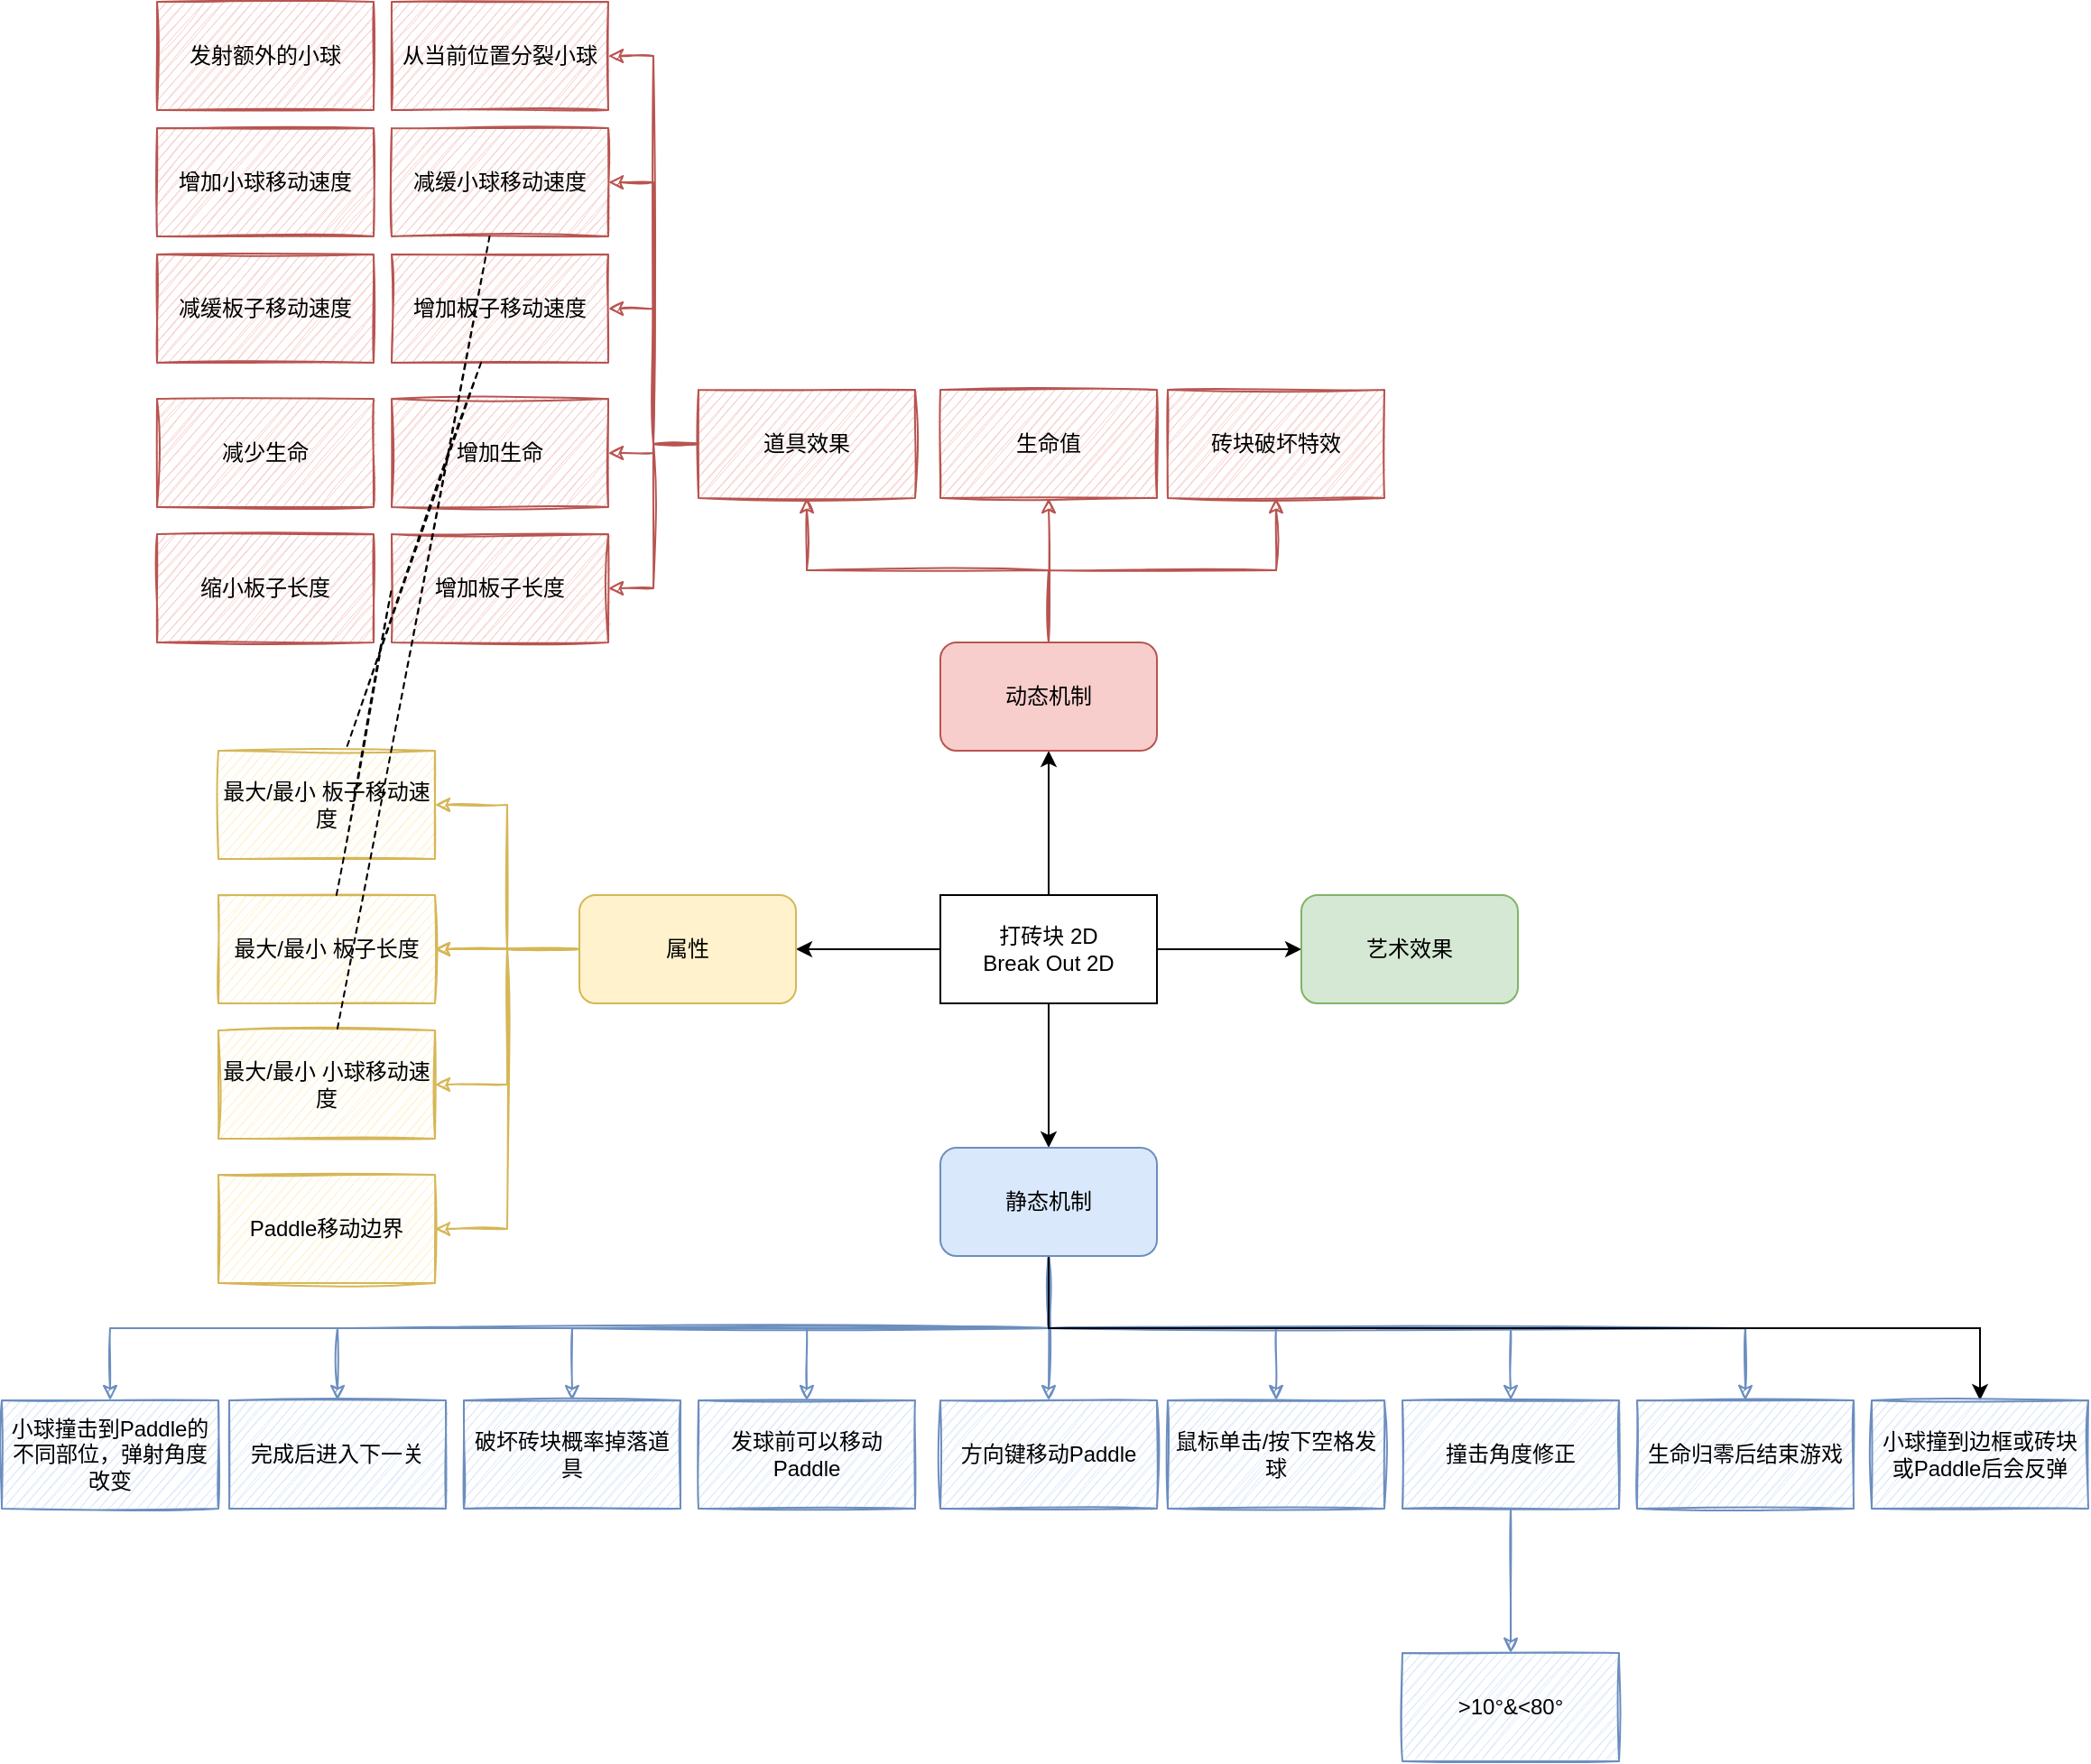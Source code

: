 <mxfile version="15.8.3" type="github" pages="2">
  <diagram id="j4yADAcBJTlE0MgHbFQH" name="Game Design">
    <mxGraphModel dx="2545" dy="927" grid="1" gridSize="10" guides="1" tooltips="1" connect="1" arrows="1" fold="1" page="1" pageScale="1" pageWidth="827" pageHeight="1169" math="0" shadow="0">
      <root>
        <mxCell id="0" />
        <mxCell id="1" parent="0" />
        <mxCell id="lZPO9G5ehcdFBOwL09j4-3" value="" style="edgeStyle=orthogonalEdgeStyle;rounded=0;orthogonalLoop=1;jettySize=auto;html=1;" parent="1" source="lZPO9G5ehcdFBOwL09j4-1" target="lZPO9G5ehcdFBOwL09j4-2" edge="1">
          <mxGeometry relative="1" as="geometry" />
        </mxCell>
        <mxCell id="lZPO9G5ehcdFBOwL09j4-5" value="" style="edgeStyle=orthogonalEdgeStyle;rounded=0;orthogonalLoop=1;jettySize=auto;html=1;" parent="1" source="lZPO9G5ehcdFBOwL09j4-1" target="lZPO9G5ehcdFBOwL09j4-4" edge="1">
          <mxGeometry relative="1" as="geometry" />
        </mxCell>
        <mxCell id="lZPO9G5ehcdFBOwL09j4-7" value="" style="edgeStyle=orthogonalEdgeStyle;rounded=0;orthogonalLoop=1;jettySize=auto;html=1;" parent="1" source="lZPO9G5ehcdFBOwL09j4-1" target="lZPO9G5ehcdFBOwL09j4-6" edge="1">
          <mxGeometry relative="1" as="geometry" />
        </mxCell>
        <mxCell id="lZPO9G5ehcdFBOwL09j4-9" value="" style="edgeStyle=orthogonalEdgeStyle;rounded=0;orthogonalLoop=1;jettySize=auto;html=1;" parent="1" source="lZPO9G5ehcdFBOwL09j4-1" target="lZPO9G5ehcdFBOwL09j4-8" edge="1">
          <mxGeometry relative="1" as="geometry" />
        </mxCell>
        <mxCell id="lZPO9G5ehcdFBOwL09j4-1" value="&lt;div&gt;打砖块 2D&lt;/div&gt;&lt;div&gt;Break Out 2D&lt;br&gt;&lt;/div&gt;" style="rounded=0;whiteSpace=wrap;html=1;" parent="1" vertex="1">
          <mxGeometry x="354" y="555" width="120" height="60" as="geometry" />
        </mxCell>
        <mxCell id="lZPO9G5ehcdFBOwL09j4-2" value="艺术效果" style="whiteSpace=wrap;html=1;rounded=1;fillColor=#d5e8d4;strokeColor=#82b366;" parent="1" vertex="1">
          <mxGeometry x="554" y="555" width="120" height="60" as="geometry" />
        </mxCell>
        <mxCell id="m0IgPKd1K75AwhOamDjl-6" value="" style="edgeStyle=orthogonalEdgeStyle;rounded=0;orthogonalLoop=1;jettySize=auto;html=1;sketch=1;fillColor=#f8cecc;strokeColor=#b85450;" parent="1" source="lZPO9G5ehcdFBOwL09j4-4" target="m0IgPKd1K75AwhOamDjl-5" edge="1">
          <mxGeometry relative="1" as="geometry" />
        </mxCell>
        <mxCell id="m0IgPKd1K75AwhOamDjl-20" value="" style="edgeStyle=orthogonalEdgeStyle;rounded=0;orthogonalLoop=1;jettySize=auto;html=1;exitX=0.5;exitY=0;exitDx=0;exitDy=0;sketch=1;fillColor=#f8cecc;strokeColor=#b85450;" parent="1" source="lZPO9G5ehcdFBOwL09j4-4" target="m0IgPKd1K75AwhOamDjl-19" edge="1">
          <mxGeometry relative="1" as="geometry" />
        </mxCell>
        <mxCell id="m0IgPKd1K75AwhOamDjl-26" value="" style="edgeStyle=orthogonalEdgeStyle;rounded=0;sketch=1;orthogonalLoop=1;jettySize=auto;html=1;exitX=0.5;exitY=0;exitDx=0;exitDy=0;fillColor=#f8cecc;strokeColor=#b85450;" parent="1" source="lZPO9G5ehcdFBOwL09j4-4" target="m0IgPKd1K75AwhOamDjl-25" edge="1">
          <mxGeometry relative="1" as="geometry" />
        </mxCell>
        <mxCell id="lZPO9G5ehcdFBOwL09j4-4" value="动态机制" style="whiteSpace=wrap;html=1;rounded=1;fillColor=#f8cecc;strokeColor=#b85450;" parent="1" vertex="1">
          <mxGeometry x="354" y="415" width="120" height="60" as="geometry" />
        </mxCell>
        <mxCell id="m0IgPKd1K75AwhOamDjl-12" value="" style="edgeStyle=orthogonalEdgeStyle;rounded=0;orthogonalLoop=1;jettySize=auto;html=1;sketch=1;fillColor=#fff2cc;strokeColor=#d6b656;" parent="1" source="lZPO9G5ehcdFBOwL09j4-6" edge="1">
          <mxGeometry relative="1" as="geometry">
            <mxPoint x="74" y="585" as="targetPoint" />
          </mxGeometry>
        </mxCell>
        <mxCell id="m0IgPKd1K75AwhOamDjl-24" value="" style="edgeStyle=orthogonalEdgeStyle;rounded=0;sketch=1;orthogonalLoop=1;jettySize=auto;html=1;fillColor=#fff2cc;strokeColor=#d6b656;" parent="1" source="lZPO9G5ehcdFBOwL09j4-6" target="m0IgPKd1K75AwhOamDjl-23" edge="1">
          <mxGeometry relative="1" as="geometry" />
        </mxCell>
        <mxCell id="m0IgPKd1K75AwhOamDjl-40" value="" style="edgeStyle=orthogonalEdgeStyle;rounded=0;sketch=1;orthogonalLoop=1;jettySize=auto;html=1;entryX=1;entryY=0.5;entryDx=0;entryDy=0;fillColor=#fff2cc;strokeColor=#d6b656;" parent="1" source="lZPO9G5ehcdFBOwL09j4-6" target="m0IgPKd1K75AwhOamDjl-39" edge="1">
          <mxGeometry relative="1" as="geometry" />
        </mxCell>
        <mxCell id="m0IgPKd1K75AwhOamDjl-42" value="" style="edgeStyle=orthogonalEdgeStyle;rounded=0;sketch=1;orthogonalLoop=1;jettySize=auto;html=1;entryX=1;entryY=0.5;entryDx=0;entryDy=0;fillColor=#fff2cc;strokeColor=#d6b656;" parent="1" source="lZPO9G5ehcdFBOwL09j4-6" target="m0IgPKd1K75AwhOamDjl-41" edge="1">
          <mxGeometry relative="1" as="geometry" />
        </mxCell>
        <mxCell id="AQmOmKvc5tfeNi4i5-iy-4" value="" style="edgeStyle=orthogonalEdgeStyle;rounded=0;orthogonalLoop=1;jettySize=auto;html=1;entryX=1;entryY=0.5;entryDx=0;entryDy=0;sketch=1;fillColor=#fff2cc;strokeColor=#d6b656;" edge="1" parent="1" source="lZPO9G5ehcdFBOwL09j4-6" target="AQmOmKvc5tfeNi4i5-iy-3">
          <mxGeometry relative="1" as="geometry" />
        </mxCell>
        <mxCell id="lZPO9G5ehcdFBOwL09j4-6" value="属性" style="whiteSpace=wrap;html=1;rounded=1;fillColor=#fff2cc;strokeColor=#d6b656;" parent="1" vertex="1">
          <mxGeometry x="154" y="555" width="120" height="60" as="geometry" />
        </mxCell>
        <mxCell id="m0IgPKd1K75AwhOamDjl-2" value="" style="edgeStyle=orthogonalEdgeStyle;rounded=0;orthogonalLoop=1;jettySize=auto;html=1;sketch=1;fillColor=#dae8fc;strokeColor=#6c8ebf;" parent="1" source="lZPO9G5ehcdFBOwL09j4-8" target="m0IgPKd1K75AwhOamDjl-1" edge="1">
          <mxGeometry relative="1" as="geometry" />
        </mxCell>
        <mxCell id="m0IgPKd1K75AwhOamDjl-4" value="" style="edgeStyle=orthogonalEdgeStyle;rounded=0;orthogonalLoop=1;jettySize=auto;html=1;exitX=0.5;exitY=1;exitDx=0;exitDy=0;sketch=1;fillColor=#dae8fc;strokeColor=#6c8ebf;" parent="1" source="lZPO9G5ehcdFBOwL09j4-8" target="m0IgPKd1K75AwhOamDjl-3" edge="1">
          <mxGeometry relative="1" as="geometry" />
        </mxCell>
        <mxCell id="m0IgPKd1K75AwhOamDjl-10" value="" style="edgeStyle=orthogonalEdgeStyle;rounded=0;orthogonalLoop=1;jettySize=auto;html=1;exitX=0.5;exitY=1;exitDx=0;exitDy=0;sketch=1;fillColor=#dae8fc;strokeColor=#6c8ebf;" parent="1" source="lZPO9G5ehcdFBOwL09j4-8" target="m0IgPKd1K75AwhOamDjl-9" edge="1">
          <mxGeometry relative="1" as="geometry" />
        </mxCell>
        <mxCell id="m0IgPKd1K75AwhOamDjl-16" value="" style="edgeStyle=orthogonalEdgeStyle;rounded=0;orthogonalLoop=1;jettySize=auto;html=1;exitX=0.5;exitY=1;exitDx=0;exitDy=0;sketch=1;fillColor=#dae8fc;strokeColor=#6c8ebf;" parent="1" source="lZPO9G5ehcdFBOwL09j4-8" target="m0IgPKd1K75AwhOamDjl-15" edge="1">
          <mxGeometry relative="1" as="geometry" />
        </mxCell>
        <mxCell id="m0IgPKd1K75AwhOamDjl-22" value="" style="edgeStyle=orthogonalEdgeStyle;rounded=0;sketch=1;orthogonalLoop=1;jettySize=auto;html=1;exitX=0.5;exitY=1;exitDx=0;exitDy=0;fillColor=#dae8fc;strokeColor=#6c8ebf;" parent="1" source="lZPO9G5ehcdFBOwL09j4-8" target="m0IgPKd1K75AwhOamDjl-21" edge="1">
          <mxGeometry relative="1" as="geometry" />
        </mxCell>
        <mxCell id="m0IgPKd1K75AwhOamDjl-60" value="" style="edgeStyle=orthogonalEdgeStyle;rounded=0;sketch=1;orthogonalLoop=1;jettySize=auto;html=1;exitX=0.5;exitY=1;exitDx=0;exitDy=0;fillColor=#dae8fc;strokeColor=#6c8ebf;" parent="1" source="lZPO9G5ehcdFBOwL09j4-8" target="m0IgPKd1K75AwhOamDjl-59" edge="1">
          <mxGeometry relative="1" as="geometry" />
        </mxCell>
        <mxCell id="tSwqO1Vi5Pyf7Tqg999F-2" value="" style="edgeStyle=orthogonalEdgeStyle;rounded=0;sketch=1;orthogonalLoop=1;jettySize=auto;html=1;exitX=0.5;exitY=1;exitDx=0;exitDy=0;fillColor=#dae8fc;strokeColor=#6c8ebf;" parent="1" source="lZPO9G5ehcdFBOwL09j4-8" target="tSwqO1Vi5Pyf7Tqg999F-1" edge="1">
          <mxGeometry relative="1" as="geometry" />
        </mxCell>
        <mxCell id="dPDaBg9XrNF3BNNMCKit-2" value="" style="edgeStyle=orthogonalEdgeStyle;rounded=0;sketch=1;orthogonalLoop=1;jettySize=auto;html=1;exitX=0.5;exitY=1;exitDx=0;exitDy=0;fillColor=#dae8fc;strokeColor=#6c8ebf;" parent="1" source="lZPO9G5ehcdFBOwL09j4-8" target="dPDaBg9XrNF3BNNMCKit-1" edge="1">
          <mxGeometry relative="1" as="geometry" />
        </mxCell>
        <mxCell id="AQmOmKvc5tfeNi4i5-iy-2" value="" style="edgeStyle=orthogonalEdgeStyle;rounded=0;orthogonalLoop=1;jettySize=auto;html=1;exitX=0.5;exitY=1;exitDx=0;exitDy=0;" edge="1" parent="1" source="lZPO9G5ehcdFBOwL09j4-8" target="AQmOmKvc5tfeNi4i5-iy-1">
          <mxGeometry relative="1" as="geometry" />
        </mxCell>
        <mxCell id="lZPO9G5ehcdFBOwL09j4-8" value="静态机制" style="whiteSpace=wrap;html=1;rounded=1;fillColor=#dae8fc;strokeColor=#6c8ebf;" parent="1" vertex="1">
          <mxGeometry x="354" y="695" width="120" height="60" as="geometry" />
        </mxCell>
        <mxCell id="m0IgPKd1K75AwhOamDjl-1" value="方向键移动Paddle" style="whiteSpace=wrap;html=1;rounded=0;strokeColor=#6c8ebf;fillColor=#dae8fc;sketch=1;" parent="1" vertex="1">
          <mxGeometry x="354" y="835" width="120" height="60" as="geometry" />
        </mxCell>
        <mxCell id="m0IgPKd1K75AwhOamDjl-3" value="鼠标单击/按下空格发球" style="whiteSpace=wrap;html=1;rounded=0;strokeColor=#6c8ebf;fillColor=#dae8fc;sketch=1;" parent="1" vertex="1">
          <mxGeometry x="480" y="835" width="120" height="60" as="geometry" />
        </mxCell>
        <mxCell id="m0IgPKd1K75AwhOamDjl-5" value="生命值" style="whiteSpace=wrap;html=1;rounded=0;strokeColor=#b85450;fillColor=#f8cecc;sketch=1;" parent="1" vertex="1">
          <mxGeometry x="354" y="275" width="120" height="60" as="geometry" />
        </mxCell>
        <mxCell id="m0IgPKd1K75AwhOamDjl-9" value="发球前可以移动Paddle" style="whiteSpace=wrap;html=1;rounded=0;strokeColor=#6c8ebf;fillColor=#dae8fc;sketch=1;" parent="1" vertex="1">
          <mxGeometry x="220" y="835" width="120" height="60" as="geometry" />
        </mxCell>
        <mxCell id="m0IgPKd1K75AwhOamDjl-18" value="" style="edgeStyle=orthogonalEdgeStyle;rounded=0;orthogonalLoop=1;jettySize=auto;html=1;sketch=1;fillColor=#dae8fc;strokeColor=#6c8ebf;" parent="1" source="m0IgPKd1K75AwhOamDjl-15" target="m0IgPKd1K75AwhOamDjl-17" edge="1">
          <mxGeometry relative="1" as="geometry" />
        </mxCell>
        <mxCell id="m0IgPKd1K75AwhOamDjl-15" value="撞击角度修正" style="whiteSpace=wrap;html=1;rounded=0;strokeColor=#6c8ebf;fillColor=#dae8fc;sketch=1;" parent="1" vertex="1">
          <mxGeometry x="610" y="835" width="120" height="60" as="geometry" />
        </mxCell>
        <mxCell id="m0IgPKd1K75AwhOamDjl-17" value="&lt;div&gt;&amp;gt;10°&amp;amp;&amp;lt;80°&lt;/div&gt;" style="whiteSpace=wrap;html=1;rounded=0;strokeColor=#6c8ebf;fillColor=#dae8fc;sketch=1;" parent="1" vertex="1">
          <mxGeometry x="610" y="975" width="120" height="60" as="geometry" />
        </mxCell>
        <mxCell id="m0IgPKd1K75AwhOamDjl-19" value="砖块破坏特效" style="whiteSpace=wrap;html=1;rounded=0;strokeColor=#b85450;fillColor=#f8cecc;sketch=1;" parent="1" vertex="1">
          <mxGeometry x="480" y="275" width="120" height="60" as="geometry" />
        </mxCell>
        <mxCell id="m0IgPKd1K75AwhOamDjl-21" value="破坏砖块概率掉落道具" style="whiteSpace=wrap;html=1;rounded=0;strokeColor=#6c8ebf;fillColor=#dae8fc;sketch=1;" parent="1" vertex="1">
          <mxGeometry x="90" y="835" width="120" height="60" as="geometry" />
        </mxCell>
        <mxCell id="m0IgPKd1K75AwhOamDjl-23" value="最大/最小 板子长度" style="whiteSpace=wrap;html=1;rounded=0;strokeColor=#d6b656;fillColor=#fff2cc;sketch=1;" parent="1" vertex="1">
          <mxGeometry x="-46" y="555" width="120" height="60" as="geometry" />
        </mxCell>
        <mxCell id="m0IgPKd1K75AwhOamDjl-28" value="" style="edgeStyle=orthogonalEdgeStyle;rounded=0;sketch=1;orthogonalLoop=1;jettySize=auto;html=1;fillColor=#f8cecc;strokeColor=#b85450;" parent="1" source="m0IgPKd1K75AwhOamDjl-25" target="m0IgPKd1K75AwhOamDjl-27" edge="1">
          <mxGeometry relative="1" as="geometry" />
        </mxCell>
        <mxCell id="m0IgPKd1K75AwhOamDjl-30" value="" style="edgeStyle=orthogonalEdgeStyle;rounded=0;sketch=1;orthogonalLoop=1;jettySize=auto;html=1;startArrow=none;entryX=1;entryY=0.5;entryDx=0;entryDy=0;exitX=0;exitY=0.5;exitDx=0;exitDy=0;fillColor=#f8cecc;strokeColor=#b85450;" parent="1" source="m0IgPKd1K75AwhOamDjl-25" target="m0IgPKd1K75AwhOamDjl-29" edge="1">
          <mxGeometry relative="1" as="geometry">
            <mxPoint x="290" y="150" as="sourcePoint" />
          </mxGeometry>
        </mxCell>
        <mxCell id="m0IgPKd1K75AwhOamDjl-32" value="" style="edgeStyle=orthogonalEdgeStyle;rounded=0;sketch=1;orthogonalLoop=1;jettySize=auto;html=1;exitX=0;exitY=0.5;exitDx=0;exitDy=0;entryX=1;entryY=0.5;entryDx=0;entryDy=0;fillColor=#f8cecc;strokeColor=#b85450;" parent="1" source="m0IgPKd1K75AwhOamDjl-25" target="m0IgPKd1K75AwhOamDjl-31" edge="1">
          <mxGeometry relative="1" as="geometry" />
        </mxCell>
        <mxCell id="m0IgPKd1K75AwhOamDjl-34" value="" style="edgeStyle=orthogonalEdgeStyle;rounded=0;sketch=1;orthogonalLoop=1;jettySize=auto;html=1;exitX=0;exitY=0.5;exitDx=0;exitDy=0;entryX=1;entryY=0.5;entryDx=0;entryDy=0;fillColor=#f8cecc;strokeColor=#b85450;" parent="1" source="m0IgPKd1K75AwhOamDjl-25" target="m0IgPKd1K75AwhOamDjl-33" edge="1">
          <mxGeometry relative="1" as="geometry" />
        </mxCell>
        <mxCell id="m0IgPKd1K75AwhOamDjl-47" value="" style="edgeStyle=orthogonalEdgeStyle;rounded=0;sketch=1;orthogonalLoop=1;jettySize=auto;html=1;exitX=0;exitY=0.5;exitDx=0;exitDy=0;entryX=1;entryY=0.5;entryDx=0;entryDy=0;fillColor=#f8cecc;strokeColor=#b85450;" parent="1" source="m0IgPKd1K75AwhOamDjl-25" target="m0IgPKd1K75AwhOamDjl-46" edge="1">
          <mxGeometry relative="1" as="geometry">
            <mxPoint x="300" y="120" as="targetPoint" />
          </mxGeometry>
        </mxCell>
        <mxCell id="m0IgPKd1K75AwhOamDjl-25" value="道具效果" style="whiteSpace=wrap;html=1;rounded=0;strokeColor=#b85450;fillColor=#f8cecc;sketch=1;" parent="1" vertex="1">
          <mxGeometry x="220" y="275" width="120" height="60" as="geometry" />
        </mxCell>
        <mxCell id="m0IgPKd1K75AwhOamDjl-27" value="增加生命" style="whiteSpace=wrap;html=1;rounded=0;strokeColor=#b85450;fillColor=#f8cecc;sketch=1;" parent="1" vertex="1">
          <mxGeometry x="50" y="280" width="120" height="60" as="geometry" />
        </mxCell>
        <mxCell id="m0IgPKd1K75AwhOamDjl-29" value="从当前位置分裂小球" style="whiteSpace=wrap;html=1;rounded=0;strokeColor=#b85450;fillColor=#f8cecc;sketch=1;" parent="1" vertex="1">
          <mxGeometry x="50" y="60" width="120" height="60" as="geometry" />
        </mxCell>
        <mxCell id="m0IgPKd1K75AwhOamDjl-31" value="增加板子移动速度" style="whiteSpace=wrap;html=1;rounded=0;strokeColor=#b85450;fillColor=#f8cecc;sketch=1;" parent="1" vertex="1">
          <mxGeometry x="50" y="200" width="120" height="60" as="geometry" />
        </mxCell>
        <mxCell id="m0IgPKd1K75AwhOamDjl-33" value="增加板子长度" style="whiteSpace=wrap;html=1;rounded=0;strokeColor=#b85450;fillColor=#f8cecc;sketch=1;" parent="1" vertex="1">
          <mxGeometry x="50" y="355" width="120" height="60" as="geometry" />
        </mxCell>
        <mxCell id="m0IgPKd1K75AwhOamDjl-35" value="缩小板子长度" style="whiteSpace=wrap;html=1;rounded=0;strokeColor=#b85450;fillColor=#f8cecc;sketch=1;" parent="1" vertex="1">
          <mxGeometry x="-80" y="355" width="120" height="60" as="geometry" />
        </mxCell>
        <mxCell id="m0IgPKd1K75AwhOamDjl-37" value="增加小球移动速度" style="whiteSpace=wrap;html=1;rounded=0;strokeColor=#b85450;fillColor=#f8cecc;sketch=1;" parent="1" vertex="1">
          <mxGeometry x="-80" y="130" width="120" height="60" as="geometry" />
        </mxCell>
        <mxCell id="m0IgPKd1K75AwhOamDjl-39" value="最大/最小 板子移动速度" style="whiteSpace=wrap;html=1;rounded=0;strokeColor=#d6b656;fillColor=#fff2cc;sketch=1;" parent="1" vertex="1">
          <mxGeometry x="-46" y="475" width="120" height="60" as="geometry" />
        </mxCell>
        <mxCell id="m0IgPKd1K75AwhOamDjl-41" value="最大/最小 小球移动速度" style="whiteSpace=wrap;html=1;rounded=0;strokeColor=#d6b656;fillColor=#fff2cc;sketch=1;" parent="1" vertex="1">
          <mxGeometry x="-46" y="630" width="120" height="60" as="geometry" />
        </mxCell>
        <mxCell id="m0IgPKd1K75AwhOamDjl-44" value="减少生命" style="whiteSpace=wrap;html=1;rounded=0;strokeColor=#b85450;fillColor=#f8cecc;sketch=1;" parent="1" vertex="1">
          <mxGeometry x="-80" y="280" width="120" height="60" as="geometry" />
        </mxCell>
        <mxCell id="m0IgPKd1K75AwhOamDjl-48" value="减缓板子移动速度" style="whiteSpace=wrap;html=1;rounded=0;strokeColor=#b85450;fillColor=#f8cecc;sketch=1;" parent="1" vertex="1">
          <mxGeometry x="-80" y="200" width="120" height="60" as="geometry" />
        </mxCell>
        <mxCell id="m0IgPKd1K75AwhOamDjl-46" value="减缓小球移动速度" style="whiteSpace=wrap;html=1;rounded=0;strokeColor=#b85450;fillColor=#f8cecc;sketch=1;" parent="1" vertex="1">
          <mxGeometry x="50" y="130" width="120" height="60" as="geometry" />
        </mxCell>
        <mxCell id="m0IgPKd1K75AwhOamDjl-53" value="发射额外的小球" style="whiteSpace=wrap;html=1;rounded=0;strokeColor=#b85450;fillColor=#f8cecc;sketch=1;" parent="1" vertex="1">
          <mxGeometry x="-80" y="60" width="120" height="60" as="geometry" />
        </mxCell>
        <mxCell id="m0IgPKd1K75AwhOamDjl-54" value="" style="endArrow=none;dashed=1;html=1;rounded=0;sketch=1;entryX=0;entryY=0.5;entryDx=0;entryDy=0;" parent="1" source="m0IgPKd1K75AwhOamDjl-23" target="m0IgPKd1K75AwhOamDjl-33" edge="1">
          <mxGeometry width="50" height="50" relative="1" as="geometry">
            <mxPoint x="-280" y="520" as="sourcePoint" />
            <mxPoint x="-230" y="470" as="targetPoint" />
          </mxGeometry>
        </mxCell>
        <mxCell id="m0IgPKd1K75AwhOamDjl-55" value="" style="endArrow=none;dashed=1;html=1;rounded=0;sketch=1;" parent="1" source="m0IgPKd1K75AwhOamDjl-31" target="m0IgPKd1K75AwhOamDjl-39" edge="1">
          <mxGeometry width="50" height="50" relative="1" as="geometry">
            <mxPoint x="-250" y="510" as="sourcePoint" />
            <mxPoint x="-200" y="460" as="targetPoint" />
          </mxGeometry>
        </mxCell>
        <mxCell id="m0IgPKd1K75AwhOamDjl-56" value="" style="endArrow=none;dashed=1;html=1;rounded=0;sketch=1;" parent="1" source="m0IgPKd1K75AwhOamDjl-46" target="m0IgPKd1K75AwhOamDjl-41" edge="1">
          <mxGeometry width="50" height="50" relative="1" as="geometry">
            <mxPoint x="-200" y="620" as="sourcePoint" />
            <mxPoint x="-150" y="570" as="targetPoint" />
          </mxGeometry>
        </mxCell>
        <mxCell id="m0IgPKd1K75AwhOamDjl-59" value="完成后进入下一关" style="whiteSpace=wrap;html=1;rounded=0;strokeColor=#6c8ebf;fillColor=#dae8fc;sketch=1;" parent="1" vertex="1">
          <mxGeometry x="-40" y="835" width="120" height="60" as="geometry" />
        </mxCell>
        <mxCell id="tSwqO1Vi5Pyf7Tqg999F-1" value="生命归零后结束游戏" style="whiteSpace=wrap;html=1;rounded=0;strokeColor=#6c8ebf;fillColor=#dae8fc;sketch=1;" parent="1" vertex="1">
          <mxGeometry x="740" y="835" width="120" height="60" as="geometry" />
        </mxCell>
        <mxCell id="dPDaBg9XrNF3BNNMCKit-1" value="小球撞击到Paddle的不同部位，弹射角度改变" style="whiteSpace=wrap;html=1;rounded=0;strokeColor=#6c8ebf;fillColor=#dae8fc;sketch=1;" parent="1" vertex="1">
          <mxGeometry x="-166" y="835" width="120" height="60" as="geometry" />
        </mxCell>
        <mxCell id="AQmOmKvc5tfeNi4i5-iy-1" value="小球撞到边框或砖块或Paddle后会反弹" style="whiteSpace=wrap;html=1;rounded=0;strokeColor=#6c8ebf;fillColor=#dae8fc;sketch=1;" vertex="1" parent="1">
          <mxGeometry x="870" y="835" width="120" height="60" as="geometry" />
        </mxCell>
        <mxCell id="AQmOmKvc5tfeNi4i5-iy-3" value="Paddle移动边界" style="whiteSpace=wrap;html=1;rounded=0;strokeColor=#d6b656;fillColor=#fff2cc;sketch=1;glass=0;shadow=0;absoluteArcSize=0;" vertex="1" parent="1">
          <mxGeometry x="-46" y="710" width="120" height="60" as="geometry" />
        </mxCell>
      </root>
    </mxGraphModel>
  </diagram>
  <diagram id="9mextw0oVyvGEGGCA2Yd" name="Game Structure">
    <mxGraphModel dx="1809" dy="530" grid="1" gridSize="10" guides="1" tooltips="1" connect="1" arrows="1" fold="1" page="1" pageScale="1" pageWidth="827" pageHeight="1169" math="0" shadow="0">
      <root>
        <mxCell id="uuFzfXdyZzTkFxvxR00C-0" />
        <mxCell id="uuFzfXdyZzTkFxvxR00C-1" parent="uuFzfXdyZzTkFxvxR00C-0" />
        <mxCell id="GmsSr2zwYf_i3lfqAFIg-0" value="" style="edgeStyle=orthogonalEdgeStyle;rounded=0;orthogonalLoop=1;jettySize=auto;html=1;" parent="uuFzfXdyZzTkFxvxR00C-1" source="GmsSr2zwYf_i3lfqAFIg-5" target="GmsSr2zwYf_i3lfqAFIg-6" edge="1">
          <mxGeometry relative="1" as="geometry" />
        </mxCell>
        <mxCell id="GmsSr2zwYf_i3lfqAFIg-1" value="" style="edgeStyle=orthogonalEdgeStyle;rounded=0;orthogonalLoop=1;jettySize=auto;html=1;" parent="uuFzfXdyZzTkFxvxR00C-1" source="GmsSr2zwYf_i3lfqAFIg-5" target="GmsSr2zwYf_i3lfqAFIg-7" edge="1">
          <mxGeometry relative="1" as="geometry" />
        </mxCell>
        <mxCell id="GmsSr2zwYf_i3lfqAFIg-2" value="" style="edgeStyle=orthogonalEdgeStyle;rounded=0;orthogonalLoop=1;jettySize=auto;html=1;" parent="uuFzfXdyZzTkFxvxR00C-1" source="GmsSr2zwYf_i3lfqAFIg-5" target="GmsSr2zwYf_i3lfqAFIg-8" edge="1">
          <mxGeometry relative="1" as="geometry" />
        </mxCell>
        <mxCell id="GmsSr2zwYf_i3lfqAFIg-3" value="" style="edgeStyle=orthogonalEdgeStyle;rounded=0;orthogonalLoop=1;jettySize=auto;html=1;" parent="uuFzfXdyZzTkFxvxR00C-1" source="GmsSr2zwYf_i3lfqAFIg-5" target="GmsSr2zwYf_i3lfqAFIg-9" edge="1">
          <mxGeometry relative="1" as="geometry" />
        </mxCell>
        <mxCell id="GmsSr2zwYf_i3lfqAFIg-4" value="" style="edgeStyle=orthogonalEdgeStyle;rounded=0;sketch=0;orthogonalLoop=1;jettySize=auto;html=1;shadow=0;entryX=0;entryY=0.5;entryDx=0;entryDy=0;" parent="uuFzfXdyZzTkFxvxR00C-1" source="GmsSr2zwYf_i3lfqAFIg-5" target="GmsSr2zwYf_i3lfqAFIg-10" edge="1">
          <mxGeometry relative="1" as="geometry" />
        </mxCell>
        <mxCell id="GmsSr2zwYf_i3lfqAFIg-5" value="&lt;div&gt;打砖块 2D&lt;br&gt;&lt;/div&gt;&lt;div&gt;Breakout 2D&lt;/div&gt;" style="rounded=0;whiteSpace=wrap;html=1;" parent="uuFzfXdyZzTkFxvxR00C-1" vertex="1">
          <mxGeometry x="354" y="555" width="120" height="60" as="geometry" />
        </mxCell>
        <mxCell id="Kpxj5F9NC7Hcf8MuxwXi-1" value="" style="edgeStyle=orthogonalEdgeStyle;rounded=0;sketch=1;orthogonalLoop=1;jettySize=auto;html=1;fillColor=#f8cecc;strokeColor=#b85450;" parent="uuFzfXdyZzTkFxvxR00C-1" source="GmsSr2zwYf_i3lfqAFIg-6" target="Kpxj5F9NC7Hcf8MuxwXi-0" edge="1">
          <mxGeometry relative="1" as="geometry" />
        </mxCell>
        <mxCell id="GmsSr2zwYf_i3lfqAFIg-6" value="&lt;div&gt;Enums&lt;/div&gt;&lt;div&gt;枚举&lt;br&gt;&lt;/div&gt;" style="whiteSpace=wrap;html=1;rounded=1;fillColor=#f8cecc;strokeColor=#b85450;sketch=0;" parent="uuFzfXdyZzTkFxvxR00C-1" vertex="1">
          <mxGeometry x="354" y="415" width="120" height="60" as="geometry" />
        </mxCell>
        <mxCell id="Kpxj5F9NC7Hcf8MuxwXi-3" value="" style="edgeStyle=orthogonalEdgeStyle;rounded=0;sketch=1;orthogonalLoop=1;jettySize=auto;html=1;fillColor=#d5e8d4;strokeColor=#82b366;" parent="uuFzfXdyZzTkFxvxR00C-1" source="GmsSr2zwYf_i3lfqAFIg-7" target="Kpxj5F9NC7Hcf8MuxwXi-2" edge="1">
          <mxGeometry relative="1" as="geometry" />
        </mxCell>
        <mxCell id="HQX9oofSXuFN23WW5Z-N-1" value="" style="edgeStyle=orthogonalEdgeStyle;rounded=0;sketch=1;orthogonalLoop=1;jettySize=auto;html=1;entryX=0;entryY=0.5;entryDx=0;entryDy=0;fillColor=#d5e8d4;strokeColor=#82b366;" parent="uuFzfXdyZzTkFxvxR00C-1" source="GmsSr2zwYf_i3lfqAFIg-7" target="HQX9oofSXuFN23WW5Z-N-0" edge="1">
          <mxGeometry relative="1" as="geometry" />
        </mxCell>
        <mxCell id="HQX9oofSXuFN23WW5Z-N-3" value="" style="edgeStyle=orthogonalEdgeStyle;rounded=0;sketch=1;orthogonalLoop=1;jettySize=auto;html=1;entryX=0;entryY=0.5;entryDx=0;entryDy=0;fillColor=#d5e8d4;strokeColor=#82b366;" parent="uuFzfXdyZzTkFxvxR00C-1" source="GmsSr2zwYf_i3lfqAFIg-7" target="HQX9oofSXuFN23WW5Z-N-2" edge="1">
          <mxGeometry relative="1" as="geometry" />
        </mxCell>
        <mxCell id="0vdhFtSsj3f7KYkm6HMj-17" value="" style="edgeStyle=orthogonalEdgeStyle;rounded=0;sketch=1;orthogonalLoop=1;jettySize=auto;html=1;entryX=0;entryY=0.5;entryDx=0;entryDy=0;fillColor=#d5e8d4;strokeColor=#82b366;" parent="uuFzfXdyZzTkFxvxR00C-1" source="GmsSr2zwYf_i3lfqAFIg-7" target="0vdhFtSsj3f7KYkm6HMj-16" edge="1">
          <mxGeometry relative="1" as="geometry" />
        </mxCell>
        <mxCell id="GmsSr2zwYf_i3lfqAFIg-7" value="&lt;div&gt;Game Objects&lt;/div&gt;游戏对象" style="whiteSpace=wrap;html=1;rounded=1;fillColor=#d5e8d4;strokeColor=#82b366;sketch=0;" parent="uuFzfXdyZzTkFxvxR00C-1" vertex="1">
          <mxGeometry x="554" y="555" width="120" height="60" as="geometry" />
        </mxCell>
        <mxCell id="Kpxj5F9NC7Hcf8MuxwXi-7" value="" style="edgeStyle=orthogonalEdgeStyle;rounded=0;sketch=1;orthogonalLoop=1;jettySize=auto;html=1;fillColor=#dae8fc;strokeColor=#6c8ebf;exitX=0.5;exitY=1;exitDx=0;exitDy=0;" parent="uuFzfXdyZzTkFxvxR00C-1" source="GmsSr2zwYf_i3lfqAFIg-8" target="Kpxj5F9NC7Hcf8MuxwXi-6" edge="1">
          <mxGeometry relative="1" as="geometry" />
        </mxCell>
        <mxCell id="2XwQVIYbjwrB-QFxlzP2-19" value="" style="edgeStyle=orthogonalEdgeStyle;rounded=0;sketch=1;orthogonalLoop=1;jettySize=auto;html=1;exitX=0.5;exitY=1;exitDx=0;exitDy=0;fillColor=#dae8fc;strokeColor=#6c8ebf;" parent="uuFzfXdyZzTkFxvxR00C-1" source="GmsSr2zwYf_i3lfqAFIg-8" target="2XwQVIYbjwrB-QFxlzP2-18" edge="1">
          <mxGeometry relative="1" as="geometry" />
        </mxCell>
        <mxCell id="GmsSr2zwYf_i3lfqAFIg-8" value="DataObjects (Non MonoBehaviour)" style="whiteSpace=wrap;html=1;rounded=1;fillColor=#dae8fc;strokeColor=#6c8ebf;sketch=0;" parent="uuFzfXdyZzTkFxvxR00C-1" vertex="1">
          <mxGeometry x="354" y="695" width="120" height="60" as="geometry" />
        </mxCell>
        <mxCell id="Kpxj5F9NC7Hcf8MuxwXi-9" value="" style="edgeStyle=orthogonalEdgeStyle;rounded=0;sketch=1;orthogonalLoop=1;jettySize=auto;html=1;fillColor=#fff2cc;strokeColor=#d6b656;" parent="uuFzfXdyZzTkFxvxR00C-1" source="GmsSr2zwYf_i3lfqAFIg-9" target="Kpxj5F9NC7Hcf8MuxwXi-8" edge="1">
          <mxGeometry relative="1" as="geometry" />
        </mxCell>
        <mxCell id="AwJRDwYDlifmoRVsQUEh-1" value="" style="edgeStyle=orthogonalEdgeStyle;rounded=0;sketch=1;orthogonalLoop=1;jettySize=auto;html=1;entryX=1;entryY=0.5;entryDx=0;entryDy=0;fillColor=#fff2cc;strokeColor=#d6b656;" parent="uuFzfXdyZzTkFxvxR00C-1" source="GmsSr2zwYf_i3lfqAFIg-9" target="AwJRDwYDlifmoRVsQUEh-0" edge="1">
          <mxGeometry relative="1" as="geometry" />
        </mxCell>
        <mxCell id="HQX9oofSXuFN23WW5Z-N-20" value="" style="edgeStyle=orthogonalEdgeStyle;rounded=0;sketch=1;orthogonalLoop=1;jettySize=auto;html=1;entryX=1;entryY=0.5;entryDx=0;entryDy=0;fillColor=#fff2cc;strokeColor=#d6b656;" parent="uuFzfXdyZzTkFxvxR00C-1" source="GmsSr2zwYf_i3lfqAFIg-9" target="HQX9oofSXuFN23WW5Z-N-19" edge="1">
          <mxGeometry relative="1" as="geometry" />
        </mxCell>
        <mxCell id="HQX9oofSXuFN23WW5Z-N-22" value="" style="edgeStyle=orthogonalEdgeStyle;rounded=0;sketch=1;orthogonalLoop=1;jettySize=auto;html=1;entryX=1;entryY=0.5;entryDx=0;entryDy=0;fillColor=#fff2cc;strokeColor=#d6b656;" parent="uuFzfXdyZzTkFxvxR00C-1" source="GmsSr2zwYf_i3lfqAFIg-9" target="HQX9oofSXuFN23WW5Z-N-21" edge="1">
          <mxGeometry relative="1" as="geometry" />
        </mxCell>
        <mxCell id="GmsSr2zwYf_i3lfqAFIg-9" value="&lt;div&gt;Managers&lt;/div&gt;&lt;div&gt;管理&lt;br&gt;&lt;/div&gt;" style="whiteSpace=wrap;html=1;rounded=1;fillColor=#fff2cc;strokeColor=#d6b656;" parent="uuFzfXdyZzTkFxvxR00C-1" vertex="1">
          <mxGeometry x="154" y="555" width="120" height="60" as="geometry" />
        </mxCell>
        <mxCell id="Kpxj5F9NC7Hcf8MuxwXi-5" value="" style="edgeStyle=orthogonalEdgeStyle;rounded=0;sketch=1;orthogonalLoop=1;jettySize=auto;html=1;fillColor=#e1d5e7;strokeColor=#9673a6;" parent="uuFzfXdyZzTkFxvxR00C-1" source="GmsSr2zwYf_i3lfqAFIg-10" target="Kpxj5F9NC7Hcf8MuxwXi-4" edge="1">
          <mxGeometry relative="1" as="geometry" />
        </mxCell>
        <mxCell id="HQX9oofSXuFN23WW5Z-N-6" value="" style="edgeStyle=orthogonalEdgeStyle;rounded=0;sketch=1;orthogonalLoop=1;jettySize=auto;html=1;entryX=0;entryY=0.5;entryDx=0;entryDy=0;fillColor=#e1d5e7;strokeColor=#9673a6;" parent="uuFzfXdyZzTkFxvxR00C-1" source="GmsSr2zwYf_i3lfqAFIg-10" target="HQX9oofSXuFN23WW5Z-N-5" edge="1">
          <mxGeometry relative="1" as="geometry" />
        </mxCell>
        <mxCell id="HQX9oofSXuFN23WW5Z-N-13" value="" style="edgeStyle=orthogonalEdgeStyle;rounded=0;sketch=1;orthogonalLoop=1;jettySize=auto;html=1;entryX=0;entryY=0.5;entryDx=0;entryDy=0;fillColor=#e1d5e7;strokeColor=#9673a6;" parent="uuFzfXdyZzTkFxvxR00C-1" source="GmsSr2zwYf_i3lfqAFIg-10" target="HQX9oofSXuFN23WW5Z-N-12" edge="1">
          <mxGeometry relative="1" as="geometry" />
        </mxCell>
        <mxCell id="HQX9oofSXuFN23WW5Z-N-16" value="" style="edgeStyle=orthogonalEdgeStyle;rounded=0;sketch=1;orthogonalLoop=1;jettySize=auto;html=1;entryX=0;entryY=0.5;entryDx=0;entryDy=0;fillColor=#e1d5e7;strokeColor=#9673a6;" parent="uuFzfXdyZzTkFxvxR00C-1" source="GmsSr2zwYf_i3lfqAFIg-10" target="HQX9oofSXuFN23WW5Z-N-15" edge="1">
          <mxGeometry relative="1" as="geometry" />
        </mxCell>
        <mxCell id="0vdhFtSsj3f7KYkm6HMj-3" value="" style="edgeStyle=orthogonalEdgeStyle;rounded=0;sketch=1;orthogonalLoop=1;jettySize=auto;html=1;entryX=0;entryY=0.5;entryDx=0;entryDy=0;fillColor=#e1d5e7;strokeColor=#9673a6;" parent="uuFzfXdyZzTkFxvxR00C-1" source="GmsSr2zwYf_i3lfqAFIg-10" target="0vdhFtSsj3f7KYkm6HMj-2" edge="1">
          <mxGeometry relative="1" as="geometry" />
        </mxCell>
        <mxCell id="GmsSr2zwYf_i3lfqAFIg-10" value="&lt;div&gt;UI&lt;/div&gt;游戏界面" style="whiteSpace=wrap;html=1;rounded=1;fillColor=#e1d5e7;strokeColor=#9673a6;" parent="uuFzfXdyZzTkFxvxR00C-1" vertex="1">
          <mxGeometry x="554" y="695" width="120" height="60" as="geometry" />
        </mxCell>
        <mxCell id="0vdhFtSsj3f7KYkm6HMj-1" value="" style="edgeStyle=orthogonalEdgeStyle;rounded=0;sketch=1;orthogonalLoop=1;jettySize=auto;html=1;exitX=0.5;exitY=0;exitDx=0;exitDy=0;fillColor=#f8cecc;strokeColor=#b85450;" parent="uuFzfXdyZzTkFxvxR00C-1" source="GmsSr2zwYf_i3lfqAFIg-6" target="0vdhFtSsj3f7KYkm6HMj-0" edge="1">
          <mxGeometry relative="1" as="geometry" />
        </mxCell>
        <mxCell id="Kpxj5F9NC7Hcf8MuxwXi-0" value="道具种类" style="whiteSpace=wrap;html=1;rounded=0;strokeColor=#b85450;fillColor=#f8cecc;sketch=1;" parent="uuFzfXdyZzTkFxvxR00C-1" vertex="1">
          <mxGeometry x="354" y="275" width="120" height="60" as="geometry" />
        </mxCell>
        <mxCell id="Kpxj5F9NC7Hcf8MuxwXi-2" value="Paddle" style="whiteSpace=wrap;html=1;rounded=0;strokeColor=#82b366;fillColor=#d5e8d4;sketch=1;" parent="uuFzfXdyZzTkFxvxR00C-1" vertex="1">
          <mxGeometry x="754" y="555" width="120" height="60" as="geometry" />
        </mxCell>
        <mxCell id="Kpxj5F9NC7Hcf8MuxwXi-4" value="主界面" style="whiteSpace=wrap;html=1;rounded=0;strokeColor=#9673a6;fillColor=#e1d5e7;sketch=1;" parent="uuFzfXdyZzTkFxvxR00C-1" vertex="1">
          <mxGeometry x="754" y="695" width="120" height="60" as="geometry" />
        </mxCell>
        <mxCell id="0vdhFtSsj3f7KYkm6HMj-11" value="" style="edgeStyle=orthogonalEdgeStyle;rounded=0;sketch=1;orthogonalLoop=1;jettySize=auto;html=1;fillColor=#dae8fc;strokeColor=#6c8ebf;exitX=0.5;exitY=1;exitDx=0;exitDy=0;" parent="uuFzfXdyZzTkFxvxR00C-1" source="Kpxj5F9NC7Hcf8MuxwXi-6" target="0vdhFtSsj3f7KYkm6HMj-10" edge="1">
          <mxGeometry relative="1" as="geometry" />
        </mxCell>
        <mxCell id="0vdhFtSsj3f7KYkm6HMj-13" value="" style="edgeStyle=orthogonalEdgeStyle;rounded=0;sketch=1;orthogonalLoop=1;jettySize=auto;html=1;exitX=0.5;exitY=1;exitDx=0;exitDy=0;fillColor=#dae8fc;strokeColor=#6c8ebf;" parent="uuFzfXdyZzTkFxvxR00C-1" source="GmsSr2zwYf_i3lfqAFIg-8" target="0vdhFtSsj3f7KYkm6HMj-12" edge="1">
          <mxGeometry relative="1" as="geometry" />
        </mxCell>
        <mxCell id="2XwQVIYbjwrB-QFxlzP2-11" value="" style="edgeStyle=orthogonalEdgeStyle;rounded=0;sketch=1;orthogonalLoop=1;jettySize=auto;html=1;exitX=0.5;exitY=1;exitDx=0;exitDy=0;fillColor=#dae8fc;strokeColor=#6c8ebf;" parent="uuFzfXdyZzTkFxvxR00C-1" source="Kpxj5F9NC7Hcf8MuxwXi-6" target="2XwQVIYbjwrB-QFxlzP2-10" edge="1">
          <mxGeometry relative="1" as="geometry" />
        </mxCell>
        <mxCell id="Kpxj5F9NC7Hcf8MuxwXi-6" value="小球类" style="whiteSpace=wrap;html=1;rounded=0;strokeColor=#6c8ebf;fillColor=#dae8fc;sketch=1;" parent="uuFzfXdyZzTkFxvxR00C-1" vertex="1">
          <mxGeometry x="554" y="835" width="120" height="60" as="geometry" />
        </mxCell>
        <mxCell id="Kpxj5F9NC7Hcf8MuxwXi-8" value="UI 管理" style="whiteSpace=wrap;html=1;rounded=0;strokeColor=#d6b656;fillColor=#fff2cc;sketch=1;" parent="uuFzfXdyZzTkFxvxR00C-1" vertex="1">
          <mxGeometry x="-46" y="555" width="120" height="60" as="geometry" />
        </mxCell>
        <mxCell id="AwJRDwYDlifmoRVsQUEh-0" value="声音管理" style="whiteSpace=wrap;html=1;rounded=0;strokeColor=#d6b656;fillColor=#fff2cc;sketch=1;" parent="uuFzfXdyZzTkFxvxR00C-1" vertex="1">
          <mxGeometry x="-46" y="620" width="120" height="60" as="geometry" />
        </mxCell>
        <mxCell id="HQX9oofSXuFN23WW5Z-N-0" value="小球" style="whiteSpace=wrap;html=1;rounded=0;strokeColor=#82b366;fillColor=#d5e8d4;sketch=1;" parent="uuFzfXdyZzTkFxvxR00C-1" vertex="1">
          <mxGeometry x="754" y="480" width="120" height="60" as="geometry" />
        </mxCell>
        <mxCell id="HQX9oofSXuFN23WW5Z-N-2" value="砖块" style="whiteSpace=wrap;html=1;rounded=0;strokeColor=#82b366;fillColor=#d5e8d4;sketch=1;" parent="uuFzfXdyZzTkFxvxR00C-1" vertex="1">
          <mxGeometry x="754" y="410" width="120" height="60" as="geometry" />
        </mxCell>
        <mxCell id="HQX9oofSXuFN23WW5Z-N-8" value="" style="edgeStyle=orthogonalEdgeStyle;rounded=0;sketch=1;orthogonalLoop=1;jettySize=auto;html=1;fillColor=#e1d5e7;strokeColor=#9673a6;" parent="uuFzfXdyZzTkFxvxR00C-1" source="HQX9oofSXuFN23WW5Z-N-5" target="HQX9oofSXuFN23WW5Z-N-7" edge="1">
          <mxGeometry relative="1" as="geometry" />
        </mxCell>
        <mxCell id="HQX9oofSXuFN23WW5Z-N-10" value="" style="edgeStyle=orthogonalEdgeStyle;rounded=0;sketch=1;orthogonalLoop=1;jettySize=auto;html=1;entryX=0;entryY=0.5;entryDx=0;entryDy=0;fillColor=#e1d5e7;strokeColor=#9673a6;" parent="uuFzfXdyZzTkFxvxR00C-1" source="HQX9oofSXuFN23WW5Z-N-5" target="HQX9oofSXuFN23WW5Z-N-9" edge="1">
          <mxGeometry relative="1" as="geometry" />
        </mxCell>
        <mxCell id="HQX9oofSXuFN23WW5Z-N-18" value="" style="edgeStyle=orthogonalEdgeStyle;rounded=0;sketch=1;orthogonalLoop=1;jettySize=auto;html=1;entryX=0;entryY=0.5;entryDx=0;entryDy=0;fillColor=#e1d5e7;strokeColor=#9673a6;" parent="uuFzfXdyZzTkFxvxR00C-1" source="HQX9oofSXuFN23WW5Z-N-5" target="HQX9oofSXuFN23WW5Z-N-17" edge="1">
          <mxGeometry relative="1" as="geometry" />
        </mxCell>
        <mxCell id="HQX9oofSXuFN23WW5Z-N-5" value="关卡界面" style="whiteSpace=wrap;html=1;rounded=0;strokeColor=#9673a6;fillColor=#e1d5e7;sketch=1;" parent="uuFzfXdyZzTkFxvxR00C-1" vertex="1">
          <mxGeometry x="754" y="770" width="120" height="60" as="geometry" />
        </mxCell>
        <mxCell id="HQX9oofSXuFN23WW5Z-N-7" value="Level 1" style="whiteSpace=wrap;html=1;rounded=0;strokeColor=#9673a6;fillColor=#e1d5e7;sketch=1;" parent="uuFzfXdyZzTkFxvxR00C-1" vertex="1">
          <mxGeometry x="954" y="770" width="120" height="60" as="geometry" />
        </mxCell>
        <mxCell id="HQX9oofSXuFN23WW5Z-N-9" value="Level 2" style="whiteSpace=wrap;html=1;rounded=0;strokeColor=#9673a6;fillColor=#e1d5e7;sketch=1;" parent="uuFzfXdyZzTkFxvxR00C-1" vertex="1">
          <mxGeometry x="954" y="840" width="120" height="60" as="geometry" />
        </mxCell>
        <mxCell id="HQX9oofSXuFN23WW5Z-N-12" value="过关界面" style="whiteSpace=wrap;html=1;rounded=0;strokeColor=#9673a6;fillColor=#e1d5e7;sketch=1;" parent="uuFzfXdyZzTkFxvxR00C-1" vertex="1">
          <mxGeometry x="754" y="840" width="120" height="60" as="geometry" />
        </mxCell>
        <mxCell id="HQX9oofSXuFN23WW5Z-N-15" value="失败界面" style="whiteSpace=wrap;html=1;rounded=0;strokeColor=#9673a6;fillColor=#e1d5e7;sketch=1;" parent="uuFzfXdyZzTkFxvxR00C-1" vertex="1">
          <mxGeometry x="754" y="910" width="120" height="60" as="geometry" />
        </mxCell>
        <mxCell id="HQX9oofSXuFN23WW5Z-N-17" value="Level 3" style="whiteSpace=wrap;html=1;rounded=0;strokeColor=#9673a6;fillColor=#e1d5e7;sketch=1;" parent="uuFzfXdyZzTkFxvxR00C-1" vertex="1">
          <mxGeometry x="954" y="910" width="120" height="60" as="geometry" />
        </mxCell>
        <mxCell id="HQX9oofSXuFN23WW5Z-N-19" value="输入管理" style="whiteSpace=wrap;html=1;rounded=0;strokeColor=#d6b656;fillColor=#fff2cc;sketch=1;" parent="uuFzfXdyZzTkFxvxR00C-1" vertex="1">
          <mxGeometry x="-46" y="490" width="120" height="60" as="geometry" />
        </mxCell>
        <mxCell id="2XwQVIYbjwrB-QFxlzP2-1" value="" style="edgeStyle=orthogonalEdgeStyle;rounded=0;sketch=1;orthogonalLoop=1;jettySize=auto;html=1;fillColor=#fff2cc;strokeColor=#d6b656;" parent="uuFzfXdyZzTkFxvxR00C-1" source="HQX9oofSXuFN23WW5Z-N-21" target="2XwQVIYbjwrB-QFxlzP2-0" edge="1">
          <mxGeometry relative="1" as="geometry" />
        </mxCell>
        <mxCell id="2XwQVIYbjwrB-QFxlzP2-3" value="" style="edgeStyle=orthogonalEdgeStyle;rounded=0;sketch=1;orthogonalLoop=1;jettySize=auto;html=1;entryX=1;entryY=0.5;entryDx=0;entryDy=0;fillColor=#fff2cc;strokeColor=#d6b656;" parent="uuFzfXdyZzTkFxvxR00C-1" source="HQX9oofSXuFN23WW5Z-N-21" target="2XwQVIYbjwrB-QFxlzP2-2" edge="1">
          <mxGeometry relative="1" as="geometry" />
        </mxCell>
        <mxCell id="2XwQVIYbjwrB-QFxlzP2-5" value="" style="edgeStyle=orthogonalEdgeStyle;rounded=0;sketch=1;orthogonalLoop=1;jettySize=auto;html=1;entryX=1;entryY=0.5;entryDx=0;entryDy=0;fillColor=#fff2cc;strokeColor=#d6b656;" parent="uuFzfXdyZzTkFxvxR00C-1" source="HQX9oofSXuFN23WW5Z-N-21" target="2XwQVIYbjwrB-QFxlzP2-4" edge="1">
          <mxGeometry relative="1" as="geometry" />
        </mxCell>
        <mxCell id="2XwQVIYbjwrB-QFxlzP2-7" value="" style="edgeStyle=orthogonalEdgeStyle;rounded=0;sketch=1;orthogonalLoop=1;jettySize=auto;html=1;entryX=1;entryY=0.5;entryDx=0;entryDy=0;fillColor=#fff2cc;strokeColor=#d6b656;" parent="uuFzfXdyZzTkFxvxR00C-1" source="HQX9oofSXuFN23WW5Z-N-21" target="2XwQVIYbjwrB-QFxlzP2-6" edge="1">
          <mxGeometry relative="1" as="geometry" />
        </mxCell>
        <mxCell id="2XwQVIYbjwrB-QFxlzP2-9" value="" style="edgeStyle=orthogonalEdgeStyle;rounded=0;sketch=1;orthogonalLoop=1;jettySize=auto;html=1;entryX=1;entryY=0.5;entryDx=0;entryDy=0;fillColor=#fff2cc;strokeColor=#d6b656;" parent="uuFzfXdyZzTkFxvxR00C-1" source="HQX9oofSXuFN23WW5Z-N-21" target="2XwQVIYbjwrB-QFxlzP2-8" edge="1">
          <mxGeometry relative="1" as="geometry" />
        </mxCell>
        <mxCell id="rWeCeWgZ2vIdml_frwwD-1" value="" style="edgeStyle=orthogonalEdgeStyle;rounded=0;sketch=1;orthogonalLoop=1;jettySize=auto;html=1;entryX=1;entryY=0.5;entryDx=0;entryDy=0;fillColor=#fff2cc;strokeColor=#d6b656;" edge="1" parent="uuFzfXdyZzTkFxvxR00C-1" source="HQX9oofSXuFN23WW5Z-N-21" target="rWeCeWgZ2vIdml_frwwD-0">
          <mxGeometry relative="1" as="geometry" />
        </mxCell>
        <mxCell id="HQX9oofSXuFN23WW5Z-N-21" value="&lt;div&gt;游戏管理&lt;/div&gt;" style="whiteSpace=wrap;html=1;rounded=0;strokeColor=#d6b656;fillColor=#fff2cc;sketch=1;" parent="uuFzfXdyZzTkFxvxR00C-1" vertex="1">
          <mxGeometry x="-46" y="690" width="120" height="60" as="geometry" />
        </mxCell>
        <mxCell id="tW5pi_xZZTnuspClQ_aU-0" value="" style="edgeStyle=orthogonalEdgeStyle;rounded=0;sketch=1;orthogonalLoop=1;jettySize=auto;html=1;fillColor=#f8cecc;strokeColor=#b85450;exitX=0;exitY=0.5;exitDx=0;exitDy=0;" parent="uuFzfXdyZzTkFxvxR00C-1" source="Kpxj5F9NC7Hcf8MuxwXi-0" target="tW5pi_xZZTnuspClQ_aU-5" edge="1">
          <mxGeometry relative="1" as="geometry">
            <mxPoint x="354" y="305.0" as="sourcePoint" />
          </mxGeometry>
        </mxCell>
        <mxCell id="tW5pi_xZZTnuspClQ_aU-1" value="" style="edgeStyle=orthogonalEdgeStyle;rounded=0;sketch=1;orthogonalLoop=1;jettySize=auto;html=1;startArrow=none;entryX=1;entryY=0.5;entryDx=0;entryDy=0;exitX=0;exitY=0.5;exitDx=0;exitDy=0;fillColor=#f8cecc;strokeColor=#b85450;" parent="uuFzfXdyZzTkFxvxR00C-1" source="Kpxj5F9NC7Hcf8MuxwXi-0" target="tW5pi_xZZTnuspClQ_aU-6" edge="1">
          <mxGeometry relative="1" as="geometry">
            <mxPoint x="354" y="305" as="sourcePoint" />
          </mxGeometry>
        </mxCell>
        <mxCell id="tW5pi_xZZTnuspClQ_aU-2" value="" style="edgeStyle=orthogonalEdgeStyle;rounded=0;sketch=1;orthogonalLoop=1;jettySize=auto;html=1;exitX=0;exitY=0.5;exitDx=0;exitDy=0;entryX=1;entryY=0.5;entryDx=0;entryDy=0;fillColor=#f8cecc;strokeColor=#b85450;" parent="uuFzfXdyZzTkFxvxR00C-1" source="Kpxj5F9NC7Hcf8MuxwXi-0" target="tW5pi_xZZTnuspClQ_aU-7" edge="1">
          <mxGeometry relative="1" as="geometry">
            <mxPoint x="354" y="305" as="sourcePoint" />
          </mxGeometry>
        </mxCell>
        <mxCell id="tW5pi_xZZTnuspClQ_aU-3" value="" style="edgeStyle=orthogonalEdgeStyle;rounded=0;sketch=1;orthogonalLoop=1;jettySize=auto;html=1;exitX=0;exitY=0.5;exitDx=0;exitDy=0;entryX=1;entryY=0.5;entryDx=0;entryDy=0;fillColor=#f8cecc;strokeColor=#b85450;" parent="uuFzfXdyZzTkFxvxR00C-1" source="Kpxj5F9NC7Hcf8MuxwXi-0" target="tW5pi_xZZTnuspClQ_aU-8" edge="1">
          <mxGeometry relative="1" as="geometry">
            <mxPoint x="354" y="305" as="sourcePoint" />
          </mxGeometry>
        </mxCell>
        <mxCell id="tW5pi_xZZTnuspClQ_aU-4" value="" style="edgeStyle=orthogonalEdgeStyle;rounded=0;sketch=1;orthogonalLoop=1;jettySize=auto;html=1;exitX=0;exitY=0.5;exitDx=0;exitDy=0;entryX=1;entryY=0.5;entryDx=0;entryDy=0;fillColor=#f8cecc;strokeColor=#b85450;" parent="uuFzfXdyZzTkFxvxR00C-1" source="Kpxj5F9NC7Hcf8MuxwXi-0" target="tW5pi_xZZTnuspClQ_aU-13" edge="1">
          <mxGeometry relative="1" as="geometry">
            <mxPoint x="354" y="305" as="sourcePoint" />
            <mxPoint x="434" y="120" as="targetPoint" />
          </mxGeometry>
        </mxCell>
        <mxCell id="tW5pi_xZZTnuspClQ_aU-5" value="增加生命" style="whiteSpace=wrap;html=1;rounded=0;strokeColor=#b85450;fillColor=#f8cecc;sketch=1;" parent="uuFzfXdyZzTkFxvxR00C-1" vertex="1">
          <mxGeometry x="184" y="280" width="120" height="60" as="geometry" />
        </mxCell>
        <mxCell id="tW5pi_xZZTnuspClQ_aU-6" value="从当前位置分裂小球" style="whiteSpace=wrap;html=1;rounded=0;strokeColor=#b85450;fillColor=#f8cecc;sketch=1;" parent="uuFzfXdyZzTkFxvxR00C-1" vertex="1">
          <mxGeometry x="184" y="60" width="120" height="60" as="geometry" />
        </mxCell>
        <mxCell id="tW5pi_xZZTnuspClQ_aU-7" value="增加板子移动速度" style="whiteSpace=wrap;html=1;rounded=0;strokeColor=#b85450;fillColor=#f8cecc;sketch=1;" parent="uuFzfXdyZzTkFxvxR00C-1" vertex="1">
          <mxGeometry x="184" y="200" width="120" height="60" as="geometry" />
        </mxCell>
        <mxCell id="tW5pi_xZZTnuspClQ_aU-8" value="增加板子长度" style="whiteSpace=wrap;html=1;rounded=0;strokeColor=#b85450;fillColor=#f8cecc;sketch=1;" parent="uuFzfXdyZzTkFxvxR00C-1" vertex="1">
          <mxGeometry x="184" y="355" width="120" height="60" as="geometry" />
        </mxCell>
        <mxCell id="tW5pi_xZZTnuspClQ_aU-9" value="缩小板子长度" style="whiteSpace=wrap;html=1;rounded=0;strokeColor=#b85450;fillColor=#f8cecc;sketch=1;" parent="uuFzfXdyZzTkFxvxR00C-1" vertex="1">
          <mxGeometry x="54" y="355" width="120" height="60" as="geometry" />
        </mxCell>
        <mxCell id="tW5pi_xZZTnuspClQ_aU-10" value="增加小球移动速度" style="whiteSpace=wrap;html=1;rounded=0;strokeColor=#b85450;fillColor=#f8cecc;sketch=1;" parent="uuFzfXdyZzTkFxvxR00C-1" vertex="1">
          <mxGeometry x="54" y="130" width="120" height="60" as="geometry" />
        </mxCell>
        <mxCell id="tW5pi_xZZTnuspClQ_aU-11" value="减少生命" style="whiteSpace=wrap;html=1;rounded=0;strokeColor=#b85450;fillColor=#f8cecc;sketch=1;" parent="uuFzfXdyZzTkFxvxR00C-1" vertex="1">
          <mxGeometry x="54" y="280" width="120" height="60" as="geometry" />
        </mxCell>
        <mxCell id="tW5pi_xZZTnuspClQ_aU-12" value="减缓板子移动速度" style="whiteSpace=wrap;html=1;rounded=0;strokeColor=#b85450;fillColor=#f8cecc;sketch=1;" parent="uuFzfXdyZzTkFxvxR00C-1" vertex="1">
          <mxGeometry x="54" y="200" width="120" height="60" as="geometry" />
        </mxCell>
        <mxCell id="tW5pi_xZZTnuspClQ_aU-13" value="减缓小球移动速度" style="whiteSpace=wrap;html=1;rounded=0;strokeColor=#b85450;fillColor=#f8cecc;sketch=1;" parent="uuFzfXdyZzTkFxvxR00C-1" vertex="1">
          <mxGeometry x="184" y="130" width="120" height="60" as="geometry" />
        </mxCell>
        <mxCell id="tW5pi_xZZTnuspClQ_aU-14" value="发射额外的小球" style="whiteSpace=wrap;html=1;rounded=0;strokeColor=#b85450;fillColor=#f8cecc;sketch=1;" parent="uuFzfXdyZzTkFxvxR00C-1" vertex="1">
          <mxGeometry x="54" y="60" width="120" height="60" as="geometry" />
        </mxCell>
        <mxCell id="0vdhFtSsj3f7KYkm6HMj-5" value="" style="edgeStyle=orthogonalEdgeStyle;rounded=0;sketch=1;orthogonalLoop=1;jettySize=auto;html=1;fillColor=#f8cecc;strokeColor=#b85450;" parent="uuFzfXdyZzTkFxvxR00C-1" source="0vdhFtSsj3f7KYkm6HMj-0" target="0vdhFtSsj3f7KYkm6HMj-4" edge="1">
          <mxGeometry relative="1" as="geometry" />
        </mxCell>
        <mxCell id="0vdhFtSsj3f7KYkm6HMj-7" value="" style="edgeStyle=orthogonalEdgeStyle;rounded=0;sketch=1;orthogonalLoop=1;jettySize=auto;html=1;exitX=0.5;exitY=0;exitDx=0;exitDy=0;fillColor=#f8cecc;strokeColor=#b85450;" parent="uuFzfXdyZzTkFxvxR00C-1" source="0vdhFtSsj3f7KYkm6HMj-0" target="0vdhFtSsj3f7KYkm6HMj-6" edge="1">
          <mxGeometry relative="1" as="geometry" />
        </mxCell>
        <mxCell id="0vdhFtSsj3f7KYkm6HMj-9" value="" style="edgeStyle=orthogonalEdgeStyle;rounded=0;sketch=1;orthogonalLoop=1;jettySize=auto;html=1;exitX=0.5;exitY=0;exitDx=0;exitDy=0;fillColor=#f8cecc;strokeColor=#b85450;" parent="uuFzfXdyZzTkFxvxR00C-1" source="0vdhFtSsj3f7KYkm6HMj-0" target="0vdhFtSsj3f7KYkm6HMj-8" edge="1">
          <mxGeometry relative="1" as="geometry" />
        </mxCell>
        <mxCell id="0vdhFtSsj3f7KYkm6HMj-0" value="砖块种类" style="whiteSpace=wrap;html=1;rounded=0;strokeColor=#b85450;fillColor=#f8cecc;sketch=1;" parent="uuFzfXdyZzTkFxvxR00C-1" vertex="1">
          <mxGeometry x="490" y="275" width="120" height="60" as="geometry" />
        </mxCell>
        <mxCell id="0vdhFtSsj3f7KYkm6HMj-2" value="帮助界面" style="whiteSpace=wrap;html=1;rounded=0;strokeColor=#9673a6;fillColor=#e1d5e7;sketch=1;" parent="uuFzfXdyZzTkFxvxR00C-1" vertex="1">
          <mxGeometry x="754" y="980" width="120" height="60" as="geometry" />
        </mxCell>
        <mxCell id="0vdhFtSsj3f7KYkm6HMj-4" value="多次破坏砖块" style="whiteSpace=wrap;html=1;rounded=0;strokeColor=#b85450;fillColor=#f8cecc;sketch=1;" parent="uuFzfXdyZzTkFxvxR00C-1" vertex="1">
          <mxGeometry x="490" y="135" width="120" height="60" as="geometry" />
        </mxCell>
        <mxCell id="0vdhFtSsj3f7KYkm6HMj-6" value="可破坏砖块" style="whiteSpace=wrap;html=1;rounded=0;strokeColor=#b85450;fillColor=#f8cecc;sketch=1;" parent="uuFzfXdyZzTkFxvxR00C-1" vertex="1">
          <mxGeometry x="360" y="135" width="120" height="60" as="geometry" />
        </mxCell>
        <mxCell id="0vdhFtSsj3f7KYkm6HMj-8" value="不可破坏砖块" style="whiteSpace=wrap;html=1;rounded=0;strokeColor=#b85450;fillColor=#f8cecc;sketch=1;" parent="uuFzfXdyZzTkFxvxR00C-1" vertex="1">
          <mxGeometry x="620" y="135" width="120" height="60" as="geometry" />
        </mxCell>
        <mxCell id="2XwQVIYbjwrB-QFxlzP2-13" value="" style="edgeStyle=orthogonalEdgeStyle;rounded=0;sketch=1;orthogonalLoop=1;jettySize=auto;html=1;fillColor=#dae8fc;strokeColor=#6c8ebf;" parent="uuFzfXdyZzTkFxvxR00C-1" source="0vdhFtSsj3f7KYkm6HMj-10" target="2XwQVIYbjwrB-QFxlzP2-12" edge="1">
          <mxGeometry relative="1" as="geometry" />
        </mxCell>
        <mxCell id="2XwQVIYbjwrB-QFxlzP2-15" value="" style="edgeStyle=orthogonalEdgeStyle;rounded=0;sketch=1;orthogonalLoop=1;jettySize=auto;html=1;exitX=0.5;exitY=1;exitDx=0;exitDy=0;fillColor=#dae8fc;strokeColor=#6c8ebf;" parent="uuFzfXdyZzTkFxvxR00C-1" source="0vdhFtSsj3f7KYkm6HMj-10" target="2XwQVIYbjwrB-QFxlzP2-14" edge="1">
          <mxGeometry relative="1" as="geometry" />
        </mxCell>
        <mxCell id="2XwQVIYbjwrB-QFxlzP2-30" value="" style="edgeStyle=orthogonalEdgeStyle;rounded=0;sketch=1;orthogonalLoop=1;jettySize=auto;html=1;exitX=0.5;exitY=1;exitDx=0;exitDy=0;fillColor=#dae8fc;strokeColor=#6c8ebf;" parent="uuFzfXdyZzTkFxvxR00C-1" source="0vdhFtSsj3f7KYkm6HMj-10" target="2XwQVIYbjwrB-QFxlzP2-29" edge="1">
          <mxGeometry relative="1" as="geometry" />
        </mxCell>
        <mxCell id="0vdhFtSsj3f7KYkm6HMj-10" value="小球声音" style="whiteSpace=wrap;html=1;rounded=0;strokeColor=#6c8ebf;fillColor=#dae8fc;sketch=1;" parent="uuFzfXdyZzTkFxvxR00C-1" vertex="1">
          <mxGeometry x="420" y="975" width="120" height="60" as="geometry" />
        </mxCell>
        <mxCell id="0vdhFtSsj3f7KYkm6HMj-15" value="" style="edgeStyle=orthogonalEdgeStyle;rounded=0;sketch=1;orthogonalLoop=1;jettySize=auto;html=1;fillColor=#dae8fc;strokeColor=#6c8ebf;" parent="uuFzfXdyZzTkFxvxR00C-1" source="0vdhFtSsj3f7KYkm6HMj-12" target="0vdhFtSsj3f7KYkm6HMj-14" edge="1">
          <mxGeometry relative="1" as="geometry" />
        </mxCell>
        <mxCell id="2XwQVIYbjwrB-QFxlzP2-17" value="" style="edgeStyle=orthogonalEdgeStyle;rounded=0;sketch=1;orthogonalLoop=1;jettySize=auto;html=1;exitX=0.5;exitY=1;exitDx=0;exitDy=0;fillColor=#dae8fc;strokeColor=#6c8ebf;" parent="uuFzfXdyZzTkFxvxR00C-1" source="0vdhFtSsj3f7KYkm6HMj-12" target="2XwQVIYbjwrB-QFxlzP2-16" edge="1">
          <mxGeometry relative="1" as="geometry" />
        </mxCell>
        <mxCell id="0vdhFtSsj3f7KYkm6HMj-12" value="砖块类" style="whiteSpace=wrap;html=1;rounded=0;strokeColor=#6c8ebf;fillColor=#dae8fc;sketch=1;" parent="uuFzfXdyZzTkFxvxR00C-1" vertex="1">
          <mxGeometry x="290" y="835" width="120" height="60" as="geometry" />
        </mxCell>
        <mxCell id="0vdhFtSsj3f7KYkm6HMj-14" value="砖块破坏声音" style="whiteSpace=wrap;html=1;rounded=0;strokeColor=#6c8ebf;fillColor=#dae8fc;sketch=1;" parent="uuFzfXdyZzTkFxvxR00C-1" vertex="1">
          <mxGeometry x="290" y="975" width="120" height="60" as="geometry" />
        </mxCell>
        <mxCell id="0vdhFtSsj3f7KYkm6HMj-16" value="道具" style="whiteSpace=wrap;html=1;rounded=0;strokeColor=#82b366;fillColor=#d5e8d4;sketch=1;" parent="uuFzfXdyZzTkFxvxR00C-1" vertex="1">
          <mxGeometry x="754" y="335" width="120" height="60" as="geometry" />
        </mxCell>
        <mxCell id="I5HBrDr3Yh1zbB8IcYgO-0" value="" style="endArrow=none;dashed=1;html=1;rounded=0;sketch=1;" parent="uuFzfXdyZzTkFxvxR00C-1" source="Kpxj5F9NC7Hcf8MuxwXi-0" target="0vdhFtSsj3f7KYkm6HMj-16" edge="1">
          <mxGeometry width="50" height="50" relative="1" as="geometry">
            <mxPoint x="940" y="290" as="sourcePoint" />
            <mxPoint x="990" y="240" as="targetPoint" />
          </mxGeometry>
        </mxCell>
        <mxCell id="I5HBrDr3Yh1zbB8IcYgO-1" value="" style="endArrow=none;dashed=1;html=1;rounded=0;sketch=1;" parent="uuFzfXdyZzTkFxvxR00C-1" source="0vdhFtSsj3f7KYkm6HMj-0" target="HQX9oofSXuFN23WW5Z-N-2" edge="1">
          <mxGeometry width="50" height="50" relative="1" as="geometry">
            <mxPoint x="880" y="270" as="sourcePoint" />
            <mxPoint x="930" y="220" as="targetPoint" />
          </mxGeometry>
        </mxCell>
        <mxCell id="I5HBrDr3Yh1zbB8IcYgO-2" value="" style="endArrow=none;dashed=1;html=1;rounded=0;sketch=1;" parent="uuFzfXdyZzTkFxvxR00C-1" source="HQX9oofSXuFN23WW5Z-N-19" target="Kpxj5F9NC7Hcf8MuxwXi-2" edge="1">
          <mxGeometry width="50" height="50" relative="1" as="geometry">
            <mxPoint x="1010" y="320" as="sourcePoint" />
            <mxPoint x="1060" y="270" as="targetPoint" />
          </mxGeometry>
        </mxCell>
        <mxCell id="I5HBrDr3Yh1zbB8IcYgO-3" value="" style="endArrow=none;dashed=1;html=1;rounded=0;sketch=1;" parent="uuFzfXdyZzTkFxvxR00C-1" source="AwJRDwYDlifmoRVsQUEh-0" target="0vdhFtSsj3f7KYkm6HMj-10" edge="1">
          <mxGeometry width="50" height="50" relative="1" as="geometry">
            <mxPoint x="-80" y="960" as="sourcePoint" />
            <mxPoint x="-30" y="910" as="targetPoint" />
          </mxGeometry>
        </mxCell>
        <mxCell id="I5HBrDr3Yh1zbB8IcYgO-4" value="" style="endArrow=none;dashed=1;html=1;rounded=0;sketch=1;" parent="uuFzfXdyZzTkFxvxR00C-1" source="Kpxj5F9NC7Hcf8MuxwXi-8" target="GmsSr2zwYf_i3lfqAFIg-10" edge="1">
          <mxGeometry width="50" height="50" relative="1" as="geometry">
            <mxPoint x="980" y="630" as="sourcePoint" />
            <mxPoint x="1030" y="580" as="targetPoint" />
          </mxGeometry>
        </mxCell>
        <mxCell id="2XwQVIYbjwrB-QFxlzP2-0" value="是否发球" style="whiteSpace=wrap;html=1;rounded=0;strokeColor=#d6b656;fillColor=#fff2cc;sketch=1;" parent="uuFzfXdyZzTkFxvxR00C-1" vertex="1">
          <mxGeometry x="-246" y="690" width="120" height="60" as="geometry" />
        </mxCell>
        <mxCell id="2XwQVIYbjwrB-QFxlzP2-2" value="剩余生命值" style="whiteSpace=wrap;html=1;rounded=0;strokeColor=#d6b656;fillColor=#fff2cc;sketch=1;" parent="uuFzfXdyZzTkFxvxR00C-1" vertex="1">
          <mxGeometry x="-246" y="770" width="120" height="60" as="geometry" />
        </mxCell>
        <mxCell id="2XwQVIYbjwrB-QFxlzP2-4" value="Paddle移动速度" style="whiteSpace=wrap;html=1;rounded=0;strokeColor=#d6b656;fillColor=#fff2cc;sketch=1;" parent="uuFzfXdyZzTkFxvxR00C-1" vertex="1">
          <mxGeometry x="-246" y="615" width="120" height="60" as="geometry" />
        </mxCell>
        <mxCell id="2XwQVIYbjwrB-QFxlzP2-6" value="小球移动速度" style="whiteSpace=wrap;html=1;rounded=0;strokeColor=#d6b656;fillColor=#fff2cc;sketch=1;" parent="uuFzfXdyZzTkFxvxR00C-1" vertex="1">
          <mxGeometry x="-246" y="540" width="120" height="60" as="geometry" />
        </mxCell>
        <mxCell id="2XwQVIYbjwrB-QFxlzP2-8" value="Paddle长度" style="whiteSpace=wrap;html=1;rounded=0;strokeColor=#d6b656;fillColor=#fff2cc;sketch=1;" parent="uuFzfXdyZzTkFxvxR00C-1" vertex="1">
          <mxGeometry x="-246" y="850" width="120" height="60" as="geometry" />
        </mxCell>
        <mxCell id="2XwQVIYbjwrB-QFxlzP2-10" value="小球材质" style="whiteSpace=wrap;html=1;rounded=0;strokeColor=#6c8ebf;fillColor=#dae8fc;sketch=1;" parent="uuFzfXdyZzTkFxvxR00C-1" vertex="1">
          <mxGeometry x="554" y="975" width="120" height="60" as="geometry" />
        </mxCell>
        <mxCell id="2XwQVIYbjwrB-QFxlzP2-12" value="撞击砖块声音" style="whiteSpace=wrap;html=1;rounded=0;strokeColor=#6c8ebf;fillColor=#dae8fc;sketch=1;" parent="uuFzfXdyZzTkFxvxR00C-1" vertex="1">
          <mxGeometry x="420" y="1115" width="120" height="60" as="geometry" />
        </mxCell>
        <mxCell id="2XwQVIYbjwrB-QFxlzP2-14" value="撞击墙壁声音" style="whiteSpace=wrap;html=1;rounded=0;strokeColor=#6c8ebf;fillColor=#dae8fc;sketch=1;" parent="uuFzfXdyZzTkFxvxR00C-1" vertex="1">
          <mxGeometry x="554" y="1115" width="120" height="60" as="geometry" />
        </mxCell>
        <mxCell id="2XwQVIYbjwrB-QFxlzP2-16" value="砖块材质" style="whiteSpace=wrap;html=1;rounded=0;strokeColor=#6c8ebf;fillColor=#dae8fc;sketch=1;" parent="uuFzfXdyZzTkFxvxR00C-1" vertex="1">
          <mxGeometry x="160" y="975" width="120" height="60" as="geometry" />
        </mxCell>
        <mxCell id="2XwQVIYbjwrB-QFxlzP2-22" value="" style="edgeStyle=orthogonalEdgeStyle;rounded=0;sketch=1;orthogonalLoop=1;jettySize=auto;html=1;fillColor=#dae8fc;strokeColor=#6c8ebf;" parent="uuFzfXdyZzTkFxvxR00C-1" source="2XwQVIYbjwrB-QFxlzP2-18" target="2XwQVIYbjwrB-QFxlzP2-21" edge="1">
          <mxGeometry relative="1" as="geometry" />
        </mxCell>
        <mxCell id="2XwQVIYbjwrB-QFxlzP2-24" value="" style="edgeStyle=orthogonalEdgeStyle;rounded=0;sketch=1;orthogonalLoop=1;jettySize=auto;html=1;exitX=0.5;exitY=1;exitDx=0;exitDy=0;fillColor=#dae8fc;strokeColor=#6c8ebf;" parent="uuFzfXdyZzTkFxvxR00C-1" source="2XwQVIYbjwrB-QFxlzP2-18" target="2XwQVIYbjwrB-QFxlzP2-23" edge="1">
          <mxGeometry relative="1" as="geometry" />
        </mxCell>
        <mxCell id="2XwQVIYbjwrB-QFxlzP2-26" value="" style="edgeStyle=orthogonalEdgeStyle;rounded=0;sketch=1;orthogonalLoop=1;jettySize=auto;html=1;exitX=0.5;exitY=1;exitDx=0;exitDy=0;fillColor=#dae8fc;strokeColor=#6c8ebf;" parent="uuFzfXdyZzTkFxvxR00C-1" source="2XwQVIYbjwrB-QFxlzP2-18" target="2XwQVIYbjwrB-QFxlzP2-25" edge="1">
          <mxGeometry relative="1" as="geometry" />
        </mxCell>
        <mxCell id="2XwQVIYbjwrB-QFxlzP2-18" value="道具类" style="whiteSpace=wrap;html=1;rounded=0;strokeColor=#6c8ebf;fillColor=#dae8fc;sketch=1;" parent="uuFzfXdyZzTkFxvxR00C-1" vertex="1">
          <mxGeometry x="34" y="835" width="120" height="60" as="geometry" />
        </mxCell>
        <mxCell id="2XwQVIYbjwrB-QFxlzP2-28" value="" style="edgeStyle=orthogonalEdgeStyle;rounded=0;sketch=1;orthogonalLoop=1;jettySize=auto;html=1;fillColor=#dae8fc;strokeColor=#6c8ebf;" parent="uuFzfXdyZzTkFxvxR00C-1" source="2XwQVIYbjwrB-QFxlzP2-21" target="2XwQVIYbjwrB-QFxlzP2-27" edge="1">
          <mxGeometry relative="1" as="geometry" />
        </mxCell>
        <mxCell id="2XwQVIYbjwrB-QFxlzP2-32" value="" style="edgeStyle=orthogonalEdgeStyle;rounded=0;sketch=1;orthogonalLoop=1;jettySize=auto;html=1;exitX=0.5;exitY=1;exitDx=0;exitDy=0;fillColor=#dae8fc;strokeColor=#6c8ebf;" parent="uuFzfXdyZzTkFxvxR00C-1" source="2XwQVIYbjwrB-QFxlzP2-21" target="2XwQVIYbjwrB-QFxlzP2-31" edge="1">
          <mxGeometry relative="1" as="geometry" />
        </mxCell>
        <mxCell id="2XwQVIYbjwrB-QFxlzP2-21" value="道具声音" style="whiteSpace=wrap;html=1;rounded=0;strokeColor=#6c8ebf;fillColor=#dae8fc;sketch=1;" parent="uuFzfXdyZzTkFxvxR00C-1" vertex="1">
          <mxGeometry x="34" y="975" width="120" height="60" as="geometry" />
        </mxCell>
        <mxCell id="2XwQVIYbjwrB-QFxlzP2-23" value="道具材质" style="whiteSpace=wrap;html=1;rounded=0;strokeColor=#6c8ebf;fillColor=#dae8fc;sketch=1;" parent="uuFzfXdyZzTkFxvxR00C-1" vertex="1">
          <mxGeometry x="-100" y="975" width="120" height="60" as="geometry" />
        </mxCell>
        <mxCell id="2XwQVIYbjwrB-QFxlzP2-25" value="道具效果" style="whiteSpace=wrap;html=1;rounded=0;strokeColor=#6c8ebf;fillColor=#dae8fc;sketch=1;" parent="uuFzfXdyZzTkFxvxR00C-1" vertex="1">
          <mxGeometry x="-230" y="975" width="120" height="60" as="geometry" />
        </mxCell>
        <mxCell id="2XwQVIYbjwrB-QFxlzP2-27" value="拾取道具声音" style="whiteSpace=wrap;html=1;rounded=0;strokeColor=#6c8ebf;fillColor=#dae8fc;sketch=1;" parent="uuFzfXdyZzTkFxvxR00C-1" vertex="1">
          <mxGeometry x="34" y="1115" width="120" height="60" as="geometry" />
        </mxCell>
        <mxCell id="2XwQVIYbjwrB-QFxlzP2-29" value="小球死亡声音" style="whiteSpace=wrap;html=1;rounded=0;strokeColor=#6c8ebf;fillColor=#dae8fc;sketch=1;" parent="uuFzfXdyZzTkFxvxR00C-1" vertex="1">
          <mxGeometry x="690" y="1115" width="120" height="60" as="geometry" />
        </mxCell>
        <mxCell id="2XwQVIYbjwrB-QFxlzP2-31" value="道具掉落声音" style="whiteSpace=wrap;html=1;rounded=0;strokeColor=#6c8ebf;fillColor=#dae8fc;sketch=1;" parent="uuFzfXdyZzTkFxvxR00C-1" vertex="1">
          <mxGeometry x="-100" y="1115" width="120" height="60" as="geometry" />
        </mxCell>
        <mxCell id="2XwQVIYbjwrB-QFxlzP2-33" value="" style="endArrow=none;dashed=1;html=1;rounded=0;sketch=1;" parent="uuFzfXdyZzTkFxvxR00C-1" source="AwJRDwYDlifmoRVsQUEh-0" target="0vdhFtSsj3f7KYkm6HMj-14" edge="1">
          <mxGeometry width="50" height="50" relative="1" as="geometry">
            <mxPoint x="-30" y="850" as="sourcePoint" />
            <mxPoint x="20" y="800" as="targetPoint" />
          </mxGeometry>
        </mxCell>
        <mxCell id="2XwQVIYbjwrB-QFxlzP2-34" value="" style="endArrow=none;dashed=1;html=1;rounded=0;sketch=1;" parent="uuFzfXdyZzTkFxvxR00C-1" source="AwJRDwYDlifmoRVsQUEh-0" target="2XwQVIYbjwrB-QFxlzP2-21" edge="1">
          <mxGeometry width="50" height="50" relative="1" as="geometry">
            <mxPoint x="-350" y="1000" as="sourcePoint" />
            <mxPoint x="-300" y="950" as="targetPoint" />
          </mxGeometry>
        </mxCell>
        <mxCell id="2XwQVIYbjwrB-QFxlzP2-35" value="" style="endArrow=none;dashed=1;html=1;rounded=0;sketch=1;" parent="uuFzfXdyZzTkFxvxR00C-1" source="HQX9oofSXuFN23WW5Z-N-21" target="2XwQVIYbjwrB-QFxlzP2-25" edge="1">
          <mxGeometry width="50" height="50" relative="1" as="geometry">
            <mxPoint x="-300" y="1040" as="sourcePoint" />
            <mxPoint x="-250" y="990" as="targetPoint" />
          </mxGeometry>
        </mxCell>
        <mxCell id="2XwQVIYbjwrB-QFxlzP2-36" value="" style="endArrow=none;dashed=1;html=1;rounded=0;sketch=1;" parent="uuFzfXdyZzTkFxvxR00C-1" source="GmsSr2zwYf_i3lfqAFIg-7" target="HQX9oofSXuFN23WW5Z-N-21" edge="1">
          <mxGeometry width="50" height="50" relative="1" as="geometry">
            <mxPoint x="-170" y="420" as="sourcePoint" />
            <mxPoint x="10" y="440" as="targetPoint" />
          </mxGeometry>
        </mxCell>
        <mxCell id="rWeCeWgZ2vIdml_frwwD-0" value="板子移动边界" style="whiteSpace=wrap;html=1;rounded=0;strokeColor=#d6b656;fillColor=#fff2cc;sketch=1;" vertex="1" parent="uuFzfXdyZzTkFxvxR00C-1">
          <mxGeometry x="-246" y="460" width="120" height="60" as="geometry" />
        </mxCell>
      </root>
    </mxGraphModel>
  </diagram>
</mxfile>
